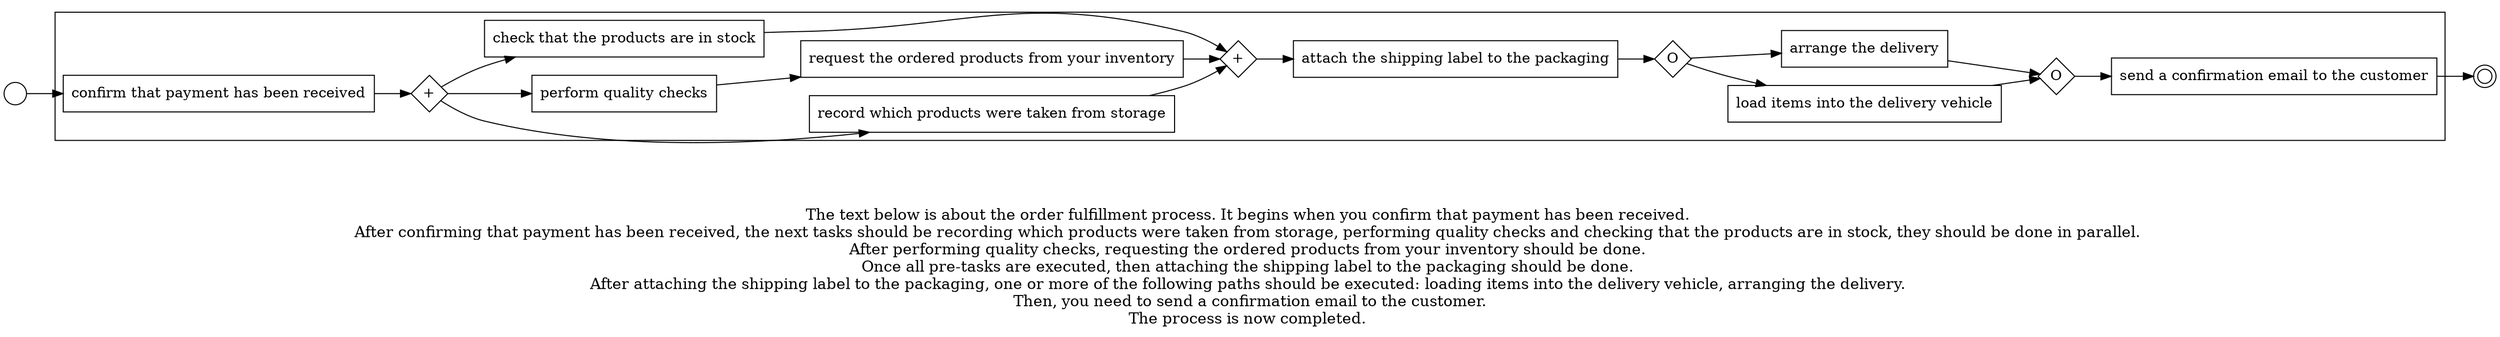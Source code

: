 digraph order_fulfillment_process_111 {
	graph [rankdir=LR]
	START_NODE [label="" shape=circle width=0.3]
	subgraph CLUSTER_0 {
		"confirm that payment has been received" [shape=box]
		"AND_SPLIT--2. Retrieving products from your inventory_O1CV" [label="+" fixedsize=true shape=diamond width=0.5]
		"confirm that payment has been received" -> "AND_SPLIT--2. Retrieving products from your inventory_O1CV"
		"record which products were taken from storage" [shape=box]
		"AND_SPLIT--2. Retrieving products from your inventory_O1CV" -> "record which products were taken from storage"
		"perform quality checks" [shape=box]
		"AND_SPLIT--2. Retrieving products from your inventory_O1CV" -> "perform quality checks"
		"check that the products are in stock" [shape=box]
		"AND_SPLIT--2. Retrieving products from your inventory_O1CV" -> "check that the products are in stock"
		"request the ordered products from your inventory" [shape=box]
		"perform quality checks" -> "request the ordered products from your inventory"
		"AND_JOIN--2. Retrieving products from your inventory_O1CV" [label="+" fixedsize=true shape=diamond width=0.5]
		"record which products were taken from storage" -> "AND_JOIN--2. Retrieving products from your inventory_O1CV"
		"request the ordered products from your inventory" -> "AND_JOIN--2. Retrieving products from your inventory_O1CV"
		"check that the products are in stock" -> "AND_JOIN--2. Retrieving products from your inventory_O1CV"
		"attach the shipping label to the packaging" [shape=box]
		"AND_JOIN--2. Retrieving products from your inventory_O1CV" -> "attach the shipping label to the packaging"
		"OR_SPLIT--4. Dispatching the products_DF5V" [label=O fixedsize=true shape=diamond width=0.5]
		"attach the shipping label to the packaging" -> "OR_SPLIT--4. Dispatching the products_DF5V"
		"load items into the delivery vehicle" [shape=box]
		"OR_SPLIT--4. Dispatching the products_DF5V" -> "load items into the delivery vehicle"
		"arrange the delivery" [shape=box]
		"OR_SPLIT--4. Dispatching the products_DF5V" -> "arrange the delivery"
		"OR_JOIN--4. Dispatching the products_DF5V" [label=O fixedsize=true shape=diamond width=0.5]
		"load items into the delivery vehicle" -> "OR_JOIN--4. Dispatching the products_DF5V"
		"arrange the delivery" -> "OR_JOIN--4. Dispatching the products_DF5V"
		"send a confirmation email to the customer" [shape=box]
		"OR_JOIN--4. Dispatching the products_DF5V" -> "send a confirmation email to the customer"
	}
	START_NODE -> "confirm that payment has been received"
	END_NODE [label="" shape=doublecircle width=0.2]
	"send a confirmation email to the customer" -> END_NODE
	fontsize=15 label="\n\n
The text below is about the order fulfillment process. It begins when you confirm that payment has been received. 
After confirming that payment has been received, the next tasks should be recording which products were taken from storage, performing quality checks and checking that the products are in stock, they should be done in parallel. 
After performing quality checks, requesting the ordered products from your inventory should be done. 
Once all pre-tasks are executed, then attaching the shipping label to the packaging should be done. 
After attaching the shipping label to the packaging, one or more of the following paths should be executed: loading items into the delivery vehicle, arranging the delivery. 
Then, you need to send a confirmation email to the customer.
The process is now completed. 
"
}
